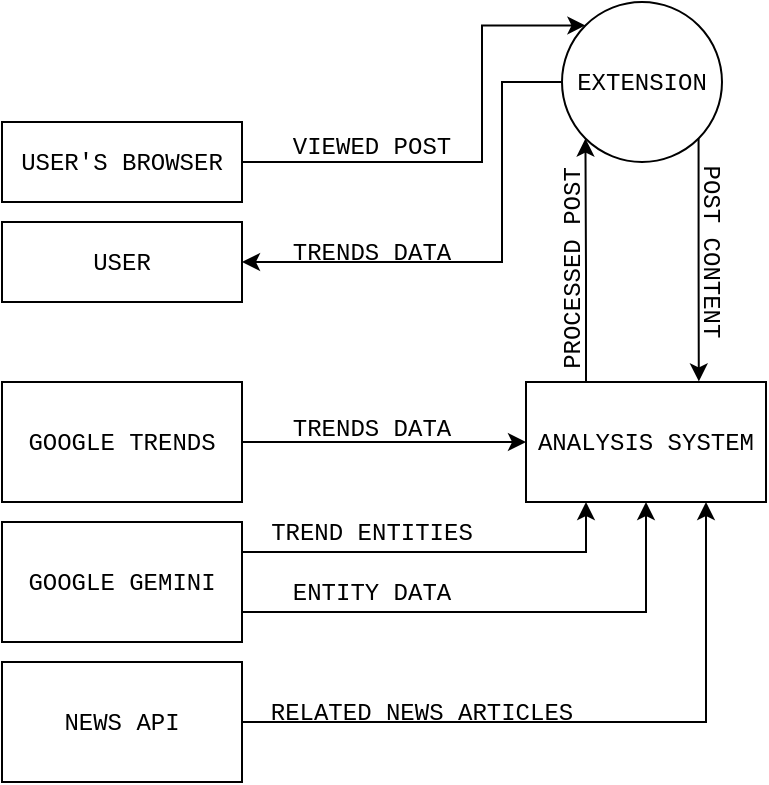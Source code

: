 <mxfile version="26.1.1">
  <diagram name="Page-1" id="1UsEELWz0m-OErsOAZO3">
    <mxGraphModel dx="481" dy="358" grid="1" gridSize="10" guides="1" tooltips="1" connect="1" arrows="1" fold="1" page="1" pageScale="1" pageWidth="827" pageHeight="1169" math="0" shadow="0">
      <root>
        <mxCell id="0" />
        <mxCell id="1" parent="0" />
        <mxCell id="Ehdlq1v1otrutf5evJdm-2" value="&lt;font face=&quot;Courier New&quot;&gt;USER&lt;/font&gt;" style="rounded=0;whiteSpace=wrap;html=1;" vertex="1" parent="1">
          <mxGeometry x="70" y="280" width="120" height="40" as="geometry" />
        </mxCell>
        <mxCell id="Ehdlq1v1otrutf5evJdm-5" style="edgeStyle=orthogonalEdgeStyle;rounded=0;orthogonalLoop=1;jettySize=auto;html=1;exitX=0;exitY=0.5;exitDx=0;exitDy=0;entryX=1;entryY=0.5;entryDx=0;entryDy=0;" edge="1" parent="1" source="Ehdlq1v1otrutf5evJdm-3" target="Ehdlq1v1otrutf5evJdm-2">
          <mxGeometry relative="1" as="geometry">
            <Array as="points">
              <mxPoint x="320" y="210" />
              <mxPoint x="320" y="300" />
            </Array>
          </mxGeometry>
        </mxCell>
        <mxCell id="Ehdlq1v1otrutf5evJdm-3" value="&lt;font face=&quot;Courier New&quot;&gt;EXTENSION&lt;/font&gt;" style="ellipse;whiteSpace=wrap;html=1;aspect=fixed;" vertex="1" parent="1">
          <mxGeometry x="350" y="170" width="80" height="80" as="geometry" />
        </mxCell>
        <mxCell id="Ehdlq1v1otrutf5evJdm-13" style="edgeStyle=orthogonalEdgeStyle;rounded=0;orthogonalLoop=1;jettySize=auto;html=1;exitX=0.25;exitY=0;exitDx=0;exitDy=0;entryX=0;entryY=1;entryDx=0;entryDy=0;" edge="1" parent="1" source="Ehdlq1v1otrutf5evJdm-10" target="Ehdlq1v1otrutf5evJdm-3">
          <mxGeometry relative="1" as="geometry" />
        </mxCell>
        <mxCell id="Ehdlq1v1otrutf5evJdm-10" value="&lt;font face=&quot;Courier New&quot;&gt;ANALYSIS SYSTEM&lt;/font&gt;" style="rounded=0;whiteSpace=wrap;html=1;" vertex="1" parent="1">
          <mxGeometry x="332" y="360" width="120" height="60" as="geometry" />
        </mxCell>
        <mxCell id="Ehdlq1v1otrutf5evJdm-15" style="edgeStyle=orthogonalEdgeStyle;rounded=0;orthogonalLoop=1;jettySize=auto;html=1;exitX=1;exitY=1;exitDx=0;exitDy=0;entryX=0.72;entryY=-0.005;entryDx=0;entryDy=0;entryPerimeter=0;" edge="1" parent="1" source="Ehdlq1v1otrutf5evJdm-3" target="Ehdlq1v1otrutf5evJdm-10">
          <mxGeometry relative="1" as="geometry" />
        </mxCell>
        <mxCell id="Ehdlq1v1otrutf5evJdm-19" style="edgeStyle=orthogonalEdgeStyle;rounded=0;orthogonalLoop=1;jettySize=auto;html=1;exitX=1;exitY=0.5;exitDx=0;exitDy=0;entryX=0;entryY=0.5;entryDx=0;entryDy=0;" edge="1" parent="1" source="Ehdlq1v1otrutf5evJdm-16" target="Ehdlq1v1otrutf5evJdm-10">
          <mxGeometry relative="1" as="geometry" />
        </mxCell>
        <mxCell id="Ehdlq1v1otrutf5evJdm-16" value="&lt;font face=&quot;Courier New&quot;&gt;GOOGLE TRENDS&lt;/font&gt;" style="rounded=0;whiteSpace=wrap;html=1;" vertex="1" parent="1">
          <mxGeometry x="70" y="360" width="120" height="60" as="geometry" />
        </mxCell>
        <mxCell id="Ehdlq1v1otrutf5evJdm-28" style="edgeStyle=orthogonalEdgeStyle;rounded=0;orthogonalLoop=1;jettySize=auto;html=1;exitX=1;exitY=0.5;exitDx=0;exitDy=0;entryX=0.75;entryY=1;entryDx=0;entryDy=0;" edge="1" parent="1" source="Ehdlq1v1otrutf5evJdm-17" target="Ehdlq1v1otrutf5evJdm-10">
          <mxGeometry relative="1" as="geometry" />
        </mxCell>
        <mxCell id="Ehdlq1v1otrutf5evJdm-17" value="&lt;font face=&quot;Courier New&quot;&gt;NEWS API&lt;/font&gt;" style="rounded=0;whiteSpace=wrap;html=1;" vertex="1" parent="1">
          <mxGeometry x="70" y="500" width="120" height="60" as="geometry" />
        </mxCell>
        <mxCell id="Ehdlq1v1otrutf5evJdm-25" style="edgeStyle=orthogonalEdgeStyle;rounded=0;orthogonalLoop=1;jettySize=auto;html=1;exitX=1;exitY=0.25;exitDx=0;exitDy=0;entryX=0.25;entryY=1;entryDx=0;entryDy=0;" edge="1" parent="1" source="Ehdlq1v1otrutf5evJdm-18" target="Ehdlq1v1otrutf5evJdm-10">
          <mxGeometry relative="1" as="geometry" />
        </mxCell>
        <mxCell id="Ehdlq1v1otrutf5evJdm-26" style="edgeStyle=orthogonalEdgeStyle;rounded=0;orthogonalLoop=1;jettySize=auto;html=1;exitX=1;exitY=0.75;exitDx=0;exitDy=0;entryX=0.5;entryY=1;entryDx=0;entryDy=0;" edge="1" parent="1" source="Ehdlq1v1otrutf5evJdm-18" target="Ehdlq1v1otrutf5evJdm-10">
          <mxGeometry relative="1" as="geometry" />
        </mxCell>
        <mxCell id="Ehdlq1v1otrutf5evJdm-18" value="&lt;font face=&quot;Courier New&quot;&gt;GOOGLE GEMINI&lt;/font&gt;" style="rounded=0;whiteSpace=wrap;html=1;" vertex="1" parent="1">
          <mxGeometry x="70" y="430" width="120" height="60" as="geometry" />
        </mxCell>
        <mxCell id="Ehdlq1v1otrutf5evJdm-21" value="&lt;font face=&quot;Courier New&quot;&gt;TRENDS DATA&lt;/font&gt;" style="text;html=1;align=center;verticalAlign=middle;whiteSpace=wrap;rounded=0;" vertex="1" parent="1">
          <mxGeometry x="210" y="368" width="90" height="30" as="geometry" />
        </mxCell>
        <mxCell id="Ehdlq1v1otrutf5evJdm-24" value="&lt;font face=&quot;Courier New&quot;&gt;TREND ENTITIES&lt;/font&gt;" style="text;html=1;align=center;verticalAlign=middle;whiteSpace=wrap;rounded=0;" vertex="1" parent="1">
          <mxGeometry x="200" y="420" width="110" height="30" as="geometry" />
        </mxCell>
        <mxCell id="Ehdlq1v1otrutf5evJdm-27" value="&lt;font face=&quot;Courier New&quot;&gt;ENTITY DATA&lt;/font&gt;" style="text;html=1;align=center;verticalAlign=middle;whiteSpace=wrap;rounded=0;" vertex="1" parent="1">
          <mxGeometry x="200" y="450" width="110" height="30" as="geometry" />
        </mxCell>
        <mxCell id="Ehdlq1v1otrutf5evJdm-29" value="&lt;font face=&quot;Courier New&quot;&gt;RELATED NEWS ARTICLES&lt;/font&gt;" style="text;html=1;align=center;verticalAlign=middle;whiteSpace=wrap;rounded=0;" vertex="1" parent="1">
          <mxGeometry x="200" y="510" width="160" height="30" as="geometry" />
        </mxCell>
        <mxCell id="Ehdlq1v1otrutf5evJdm-30" value="&lt;font face=&quot;Courier New&quot;&gt;PROCESSED POST&lt;/font&gt;" style="text;html=1;align=center;verticalAlign=middle;whiteSpace=wrap;rounded=0;rotation=270;" vertex="1" parent="1">
          <mxGeometry x="300" y="288" width="110" height="30" as="geometry" />
        </mxCell>
        <mxCell id="Ehdlq1v1otrutf5evJdm-32" value="&lt;font face=&quot;Courier New&quot;&gt;POST CONTENT&lt;/font&gt;" style="text;html=1;align=center;verticalAlign=middle;whiteSpace=wrap;rounded=0;rotation=90;" vertex="1" parent="1">
          <mxGeometry x="370" y="280" width="110" height="30" as="geometry" />
        </mxCell>
        <mxCell id="Ehdlq1v1otrutf5evJdm-39" value="&lt;font face=&quot;Courier New&quot;&gt;TRENDS DATA&lt;/font&gt;" style="text;html=1;align=center;verticalAlign=middle;whiteSpace=wrap;rounded=0;" vertex="1" parent="1">
          <mxGeometry x="210" y="280" width="90" height="30" as="geometry" />
        </mxCell>
        <mxCell id="Ehdlq1v1otrutf5evJdm-41" style="edgeStyle=orthogonalEdgeStyle;rounded=0;orthogonalLoop=1;jettySize=auto;html=1;exitX=1;exitY=0.5;exitDx=0;exitDy=0;entryX=0;entryY=0;entryDx=0;entryDy=0;" edge="1" parent="1" source="Ehdlq1v1otrutf5evJdm-40" target="Ehdlq1v1otrutf5evJdm-3">
          <mxGeometry relative="1" as="geometry">
            <Array as="points">
              <mxPoint x="310" y="250" />
              <mxPoint x="310" y="182" />
            </Array>
          </mxGeometry>
        </mxCell>
        <mxCell id="Ehdlq1v1otrutf5evJdm-40" value="&lt;font face=&quot;Courier New&quot;&gt;USER&#39;S BROWSER&lt;/font&gt;" style="rounded=0;whiteSpace=wrap;html=1;" vertex="1" parent="1">
          <mxGeometry x="70" y="230" width="120" height="40" as="geometry" />
        </mxCell>
        <mxCell id="Ehdlq1v1otrutf5evJdm-42" value="&lt;font face=&quot;Courier New&quot;&gt;VIEWED POST&lt;/font&gt;" style="text;html=1;align=center;verticalAlign=middle;whiteSpace=wrap;rounded=0;" vertex="1" parent="1">
          <mxGeometry x="210" y="227" width="90" height="30" as="geometry" />
        </mxCell>
      </root>
    </mxGraphModel>
  </diagram>
</mxfile>
